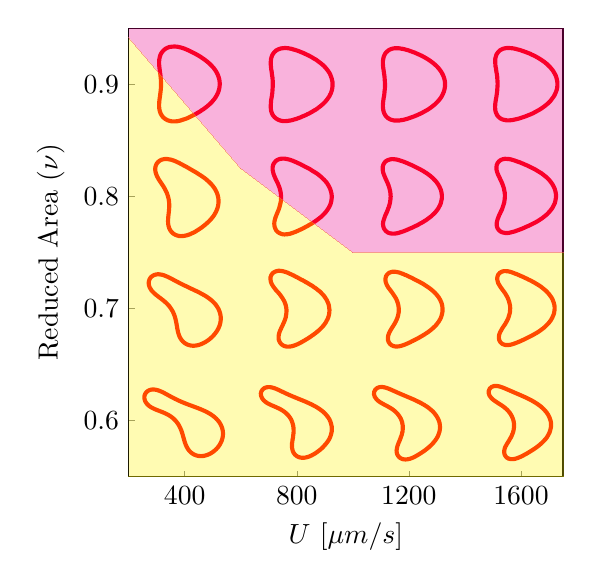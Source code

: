 \begin{tikzpicture}[scale=1.0]

\pgfmathsetlengthmacro\MajorTickLength{
      \pgfkeysvalueof{/pgfplots/major tick length} * 0.5
    }

\begin{axis}[
  major tick length=\MajorTickLength,
  compat=newest,
  axis equal image,
  xmin = 2,
  xmax = 33,
  ymin = -2,
  ymax = 30,
  xtick = {6,14,22,30},
  xticklabels = {$400$,$800$,$1200$,$1600$},
%  xlabel = {Flow Velocity ($U$) [$\mu m/s$]},
  xlabel = {$U$ [$\mu m/s$]},
  ytick = {2,10,18,26},
  yticklabels = {$0.6$,$0.7$,$0.8$,$0.9$},
  ylabel = {Reduced Area ($\nu$)},
  ylabel near ticks,
  xtick pos = left,
  ytick pos = left,
]

% RA = 0.60,flow rate = 400
\addplot[red,line width=1.5pt] coordinates{
(8.275e+00,-1.206e-02)
(8.31e+00,2.531e-02)
(8.344e+00,6.467e-02)
(8.379e+00,1.071e-01)
(8.415e+00,1.534e-01)
(8.451e+00,2.047e-01)
(8.489e+00,2.616e-01)
(8.527e+00,3.249e-01)
(8.565e+00,3.951e-01)
(8.602e+00,4.727e-01)
(8.637e+00,5.58e-01)
(8.668e+00,6.513e-01)
(8.695e+00,7.526e-01)
(8.715e+00,8.616e-01)
(8.727e+00,9.779e-01)
(8.728e+00,1.101e+00)
(8.718e+00,1.229e+00)
(8.695e+00,1.361e+00)
(8.658e+00,1.495e+00)
(8.605e+00,1.629e+00)
(8.537e+00,1.762e+00)
(8.455e+00,1.891e+00)
(8.358e+00,2.015e+00)
(8.248e+00,2.132e+00)
(8.127e+00,2.243e+00)
(7.995e+00,2.347e+00)
(7.854e+00,2.443e+00)
(7.706e+00,2.532e+00)
(7.552e+00,2.615e+00)
(7.394e+00,2.691e+00)
(7.231e+00,2.763e+00)
(7.067e+00,2.832e+00)
(6.901e+00,2.897e+00)
(6.734e+00,2.96e+00)
(6.566e+00,3.022e+00)
(6.4e+00,3.083e+00)
(6.235e+00,3.145e+00)
(6.072e+00,3.208e+00)
(5.912e+00,3.272e+00)
(5.755e+00,3.338e+00)
(5.602e+00,3.406e+00)
(5.452e+00,3.476e+00)
(5.308e+00,3.546e+00)
(5.168e+00,3.618e+00)
(5.032e+00,3.69e+00)
(4.901e+00,3.761e+00)
(4.775e+00,3.83e+00)
(4.653e+00,3.897e+00)
(4.535e+00,3.961e+00)
(4.42e+00,4.019e+00)
(4.309e+00,4.071e+00)
(4.201e+00,4.116e+00)
(4.097e+00,4.153e+00)
(3.996e+00,4.182e+00)
(3.899e+00,4.201e+00)
(3.808e+00,4.211e+00)
(3.722e+00,4.213e+00)
(3.642e+00,4.207e+00)
(3.57e+00,4.194e+00)
(3.504e+00,4.175e+00)
(3.446e+00,4.151e+00)
(3.394e+00,4.124e+00)
(3.348e+00,4.095e+00)
(3.307e+00,4.062e+00)
(3.27e+00,4.027e+00)
(3.236e+00,3.989e+00)
(3.206e+00,3.947e+00)
(3.178e+00,3.899e+00)
(3.154e+00,3.846e+00)
(3.135e+00,3.786e+00)
(3.122e+00,3.719e+00)
(3.118e+00,3.645e+00)
(3.123e+00,3.566e+00)
(3.141e+00,3.481e+00)
(3.171e+00,3.394e+00)
(3.216e+00,3.307e+00)
(3.275e+00,3.221e+00)
(3.349e+00,3.138e+00)
(3.435e+00,3.059e+00)
(3.534e+00,2.986e+00)
(3.644e+00,2.919e+00)
(3.763e+00,2.857e+00)
(3.889e+00,2.8e+00)
(4.023e+00,2.746e+00)
(4.162e+00,2.692e+00)
(4.305e+00,2.637e+00)
(4.451e+00,2.579e+00)
(4.599e+00,2.515e+00)
(4.747e+00,2.442e+00)
(4.893e+00,2.36e+00)
(5.034e+00,2.265e+00)
(5.17e+00,2.158e+00)
(5.297e+00,2.038e+00)
(5.413e+00,1.906e+00)
(5.517e+00,1.762e+00)
(5.609e+00,1.61e+00)
(5.688e+00,1.45e+00)
(5.756e+00,1.284e+00)
(5.814e+00,1.116e+00)
(5.864e+00,9.459e-01)
(5.911e+00,7.76e-01)
(5.958e+00,6.077e-01)
(6.008e+00,4.426e-01)
(6.066e+00,2.823e-01)
(6.134e+00,1.291e-01)
(6.215e+00,-1.419e-02)
(6.309e+00,-1.445e-01)
(6.417e+00,-2.588e-01)
(6.537e+00,-3.546e-01)
(6.665e+00,-4.303e-01)
(6.798e+00,-4.854e-01)
(6.933e+00,-5.21e-01)
(7.065e+00,-5.386e-01)
(7.194e+00,-5.409e-01)
(7.316e+00,-5.303e-01)
(7.431e+00,-5.094e-01)
(7.538e+00,-4.807e-01)
(7.637e+00,-4.462e-01)
(7.728e+00,-4.077e-01)
(7.81e+00,-3.668e-01)
(7.885e+00,-3.246e-01)
(7.953e+00,-2.822e-01)
(8.014e+00,-2.404e-01)
(8.068e+00,-1.995e-01)
(8.117e+00,-1.6e-01)
(8.162e+00,-1.218e-01)
(8.202e+00,-8.482e-02)
(8.24e+00,-4.847e-02)
(8.275e+00,-1.206e-02)
};

% RA = 0.70,flow rate = 400
\addplot[red,line width=1.5pt] coordinates{
(7.421e+00,7.572e+00)
(7.476e+00,7.603e+00)
(7.53e+00,7.636e+00)
(7.584e+00,7.671e+00)
(7.64e+00,7.71e+00)
(7.698e+00,7.752e+00)
(7.758e+00,7.798e+00)
(7.819e+00,7.848e+00)
(7.883e+00,7.904e+00)
(7.948e+00,7.964e+00)
(8.015e+00,8.031e+00)
(8.082e+00,8.104e+00)
(8.15e+00,8.184e+00)
(8.217e+00,8.272e+00)
(8.283e+00,8.366e+00)
(8.345e+00,8.469e+00)
(8.404e+00,8.58e+00)
(8.457e+00,8.699e+00)
(8.501e+00,8.826e+00)
(8.537e+00,8.96e+00)
(8.56e+00,9.101e+00)
(8.571e+00,9.248e+00)
(8.567e+00,9.399e+00)
(8.546e+00,9.551e+00)
(8.509e+00,9.704e+00)
(8.456e+00,9.854e+00)
(8.386e+00,1.0e+01)
(8.302e+00,1.014e+01)
(8.204e+00,1.028e+01)
(8.094e+00,1.04e+01)
(7.975e+00,1.052e+01)
(7.847e+00,1.063e+01)
(7.712e+00,1.073e+01)
(7.572e+00,1.083e+01)
(7.429e+00,1.092e+01)
(7.283e+00,1.1e+01)
(7.136e+00,1.108e+01)
(6.988e+00,1.116e+01)
(6.841e+00,1.123e+01)
(6.695e+00,1.13e+01)
(6.55e+00,1.137e+01)
(6.408e+00,1.143e+01)
(6.269e+00,1.15e+01)
(6.132e+00,1.157e+01)
(6.0e+00,1.163e+01)
(5.871e+00,1.169e+01)
(5.747e+00,1.175e+01)
(5.627e+00,1.181e+01)
(5.512e+00,1.188e+01)
(5.401e+00,1.193e+01)
(5.295e+00,1.199e+01)
(5.193e+00,1.204e+01)
(5.096e+00,1.21e+01)
(5.003e+00,1.214e+01)
(4.914e+00,1.219e+01)
(4.829e+00,1.223e+01)
(4.748e+00,1.227e+01)
(4.671e+00,1.23e+01)
(4.597e+00,1.233e+01)
(4.526e+00,1.236e+01)
(4.458e+00,1.238e+01)
(4.393e+00,1.24e+01)
(4.329e+00,1.241e+01)
(4.267e+00,1.242e+01)
(4.205e+00,1.243e+01)
(4.143e+00,1.244e+01)
(4.079e+00,1.244e+01)
(4.014e+00,1.243e+01)
(3.947e+00,1.242e+01)
(3.878e+00,1.24e+01)
(3.807e+00,1.238e+01)
(3.735e+00,1.234e+01)
(3.665e+00,1.23e+01)
(3.598e+00,1.224e+01)
(3.538e+00,1.217e+01)
(3.487e+00,1.208e+01)
(3.451e+00,1.198e+01)
(3.431e+00,1.188e+01)
(3.431e+00,1.176e+01)
(3.451e+00,1.164e+01)
(3.49e+00,1.152e+01)
(3.549e+00,1.141e+01)
(3.624e+00,1.129e+01)
(3.714e+00,1.119e+01)
(3.815e+00,1.109e+01)
(3.925e+00,1.099e+01)
(4.043e+00,1.09e+01)
(4.166e+00,1.08e+01)
(4.291e+00,1.071e+01)
(4.418e+00,1.061e+01)
(4.543e+00,1.051e+01)
(4.666e+00,1.04e+01)
(4.784e+00,1.028e+01)
(4.894e+00,1.016e+01)
(4.996e+00,1.002e+01)
(5.087e+00,9.88e+00)
(5.167e+00,9.731e+00)
(5.235e+00,9.576e+00)
(5.292e+00,9.416e+00)
(5.338e+00,9.254e+00)
(5.375e+00,9.091e+00)
(5.406e+00,8.928e+00)
(5.434e+00,8.766e+00)
(5.461e+00,8.607e+00)
(5.49e+00,8.45e+00)
(5.525e+00,8.296e+00)
(5.568e+00,8.149e+00)
(5.622e+00,8.008e+00)
(5.688e+00,7.877e+00)
(5.766e+00,7.757e+00)
(5.856e+00,7.651e+00)
(5.955e+00,7.56e+00)
(6.062e+00,7.486e+00)
(6.173e+00,7.428e+00)
(6.286e+00,7.386e+00)
(6.397e+00,7.358e+00)
(6.506e+00,7.342e+00)
(6.611e+00,7.338e+00)
(6.711e+00,7.341e+00)
(6.804e+00,7.352e+00)
(6.892e+00,7.367e+00)
(6.974e+00,7.387e+00)
(7.051e+00,7.409e+00)
(7.122e+00,7.433e+00)
(7.188e+00,7.459e+00)
(7.251e+00,7.486e+00)
(7.31e+00,7.513e+00)
(7.366e+00,7.542e+00)
(7.421e+00,7.572e+00)
};

% RA = 0.80,flow rate = 400
\addplot[red,line width=1.5pt] coordinates{
(7.655e+00,1.615e+01)
(7.708e+00,1.62e+01)
(7.761e+00,1.625e+01)
(7.813e+00,1.631e+01)
(7.866e+00,1.636e+01)
(7.918e+00,1.643e+01)
(7.971e+00,1.649e+01)
(8.023e+00,1.656e+01)
(8.076e+00,1.663e+01)
(8.127e+00,1.671e+01)
(8.178e+00,1.68e+01)
(8.226e+00,1.689e+01)
(8.271e+00,1.699e+01)
(8.312e+00,1.709e+01)
(8.348e+00,1.72e+01)
(8.377e+00,1.732e+01)
(8.398e+00,1.744e+01)
(8.409e+00,1.757e+01)
(8.41e+00,1.77e+01)
(8.4e+00,1.784e+01)
(8.376e+00,1.798e+01)
(8.34e+00,1.812e+01)
(8.29e+00,1.826e+01)
(8.228e+00,1.839e+01)
(8.154e+00,1.853e+01)
(8.068e+00,1.865e+01)
(7.972e+00,1.878e+01)
(7.867e+00,1.89e+01)
(7.753e+00,1.901e+01)
(7.633e+00,1.912e+01)
(7.508e+00,1.923e+01)
(7.378e+00,1.933e+01)
(7.245e+00,1.942e+01)
(7.109e+00,1.951e+01)
(6.972e+00,1.96e+01)
(6.833e+00,1.969e+01)
(6.694e+00,1.977e+01)
(6.556e+00,1.985e+01)
(6.418e+00,1.993e+01)
(6.281e+00,2.001e+01)
(6.145e+00,2.009e+01)
(6.012e+00,2.016e+01)
(5.88e+00,2.023e+01)
(5.75e+00,2.03e+01)
(5.622e+00,2.037e+01)
(5.496e+00,2.043e+01)
(5.372e+00,2.049e+01)
(5.249e+00,2.054e+01)
(5.128e+00,2.058e+01)
(5.008e+00,2.062e+01)
(4.89e+00,2.064e+01)
(4.775e+00,2.066e+01)
(4.663e+00,2.067e+01)
(4.556e+00,2.066e+01)
(4.454e+00,2.064e+01)
(4.359e+00,2.062e+01)
(4.272e+00,2.058e+01)
(4.194e+00,2.053e+01)
(4.126e+00,2.048e+01)
(4.067e+00,2.042e+01)
(4.018e+00,2.036e+01)
(3.977e+00,2.029e+01)
(3.946e+00,2.022e+01)
(3.922e+00,2.015e+01)
(3.905e+00,2.008e+01)
(3.896e+00,2.001e+01)
(3.894e+00,1.993e+01)
(3.898e+00,1.986e+01)
(3.908e+00,1.978e+01)
(3.925e+00,1.97e+01)
(3.948e+00,1.962e+01)
(3.978e+00,1.954e+01)
(4.014e+00,1.945e+01)
(4.056e+00,1.937e+01)
(4.103e+00,1.928e+01)
(4.156e+00,1.919e+01)
(4.214e+00,1.91e+01)
(4.275e+00,1.901e+01)
(4.34e+00,1.891e+01)
(4.406e+00,1.881e+01)
(4.474e+00,1.871e+01)
(4.541e+00,1.86e+01)
(4.606e+00,1.848e+01)
(4.667e+00,1.836e+01)
(4.724e+00,1.823e+01)
(4.774e+00,1.809e+01)
(4.816e+00,1.795e+01)
(4.85e+00,1.781e+01)
(4.874e+00,1.766e+01)
(4.888e+00,1.75e+01)
(4.892e+00,1.734e+01)
(4.888e+00,1.718e+01)
(4.877e+00,1.702e+01)
(4.861e+00,1.686e+01)
(4.842e+00,1.67e+01)
(4.825e+00,1.654e+01)
(4.812e+00,1.638e+01)
(4.808e+00,1.621e+01)
(4.816e+00,1.605e+01)
(4.843e+00,1.589e+01)
(4.891e+00,1.573e+01)
(4.961e+00,1.559e+01)
(5.054e+00,1.546e+01)
(5.168e+00,1.535e+01)
(5.299e+00,1.527e+01)
(5.439e+00,1.521e+01)
(5.585e+00,1.517e+01)
(5.732e+00,1.516e+01)
(5.876e+00,1.517e+01)
(6.015e+00,1.519e+01)
(6.148e+00,1.522e+01)
(6.275e+00,1.526e+01)
(6.395e+00,1.53e+01)
(6.51e+00,1.536e+01)
(6.618e+00,1.541e+01)
(6.721e+00,1.546e+01)
(6.818e+00,1.552e+01)
(6.91e+00,1.558e+01)
(6.997e+00,1.563e+01)
(7.079e+00,1.569e+01)
(7.157e+00,1.574e+01)
(7.23e+00,1.579e+01)
(7.3e+00,1.585e+01)
(7.366e+00,1.59e+01)
(7.428e+00,1.595e+01)
(7.488e+00,1.6e+01)
(7.546e+00,1.605e+01)
(7.601e+00,1.61e+01)
(7.655e+00,1.615e+01)
};

% RA = 0.90,flow rate = 400
\addplot[red,line width=1.5pt] coordinates{
(4.23e+00,2.405e+01)
(4.26e+00,2.396e+01)
(4.297e+00,2.388e+01)
(4.341e+00,2.38e+01)
(4.393e+00,2.373e+01)
(4.454e+00,2.365e+01)
(4.522e+00,2.359e+01)
(4.599e+00,2.353e+01)
(4.684e+00,2.348e+01)
(4.776e+00,2.343e+01)
(4.875e+00,2.34e+01)
(4.979e+00,2.337e+01)
(5.089e+00,2.335e+01)
(5.203e+00,2.335e+01)
(5.32e+00,2.335e+01)
(5.439e+00,2.336e+01)
(5.56e+00,2.338e+01)
(5.683e+00,2.341e+01)
(5.807e+00,2.345e+01)
(5.931e+00,2.349e+01)
(6.057e+00,2.353e+01)
(6.183e+00,2.358e+01)
(6.31e+00,2.364e+01)
(6.438e+00,2.37e+01)
(6.566e+00,2.377e+01)
(6.694e+00,2.383e+01)
(6.822e+00,2.39e+01)
(6.95e+00,2.398e+01)
(7.077e+00,2.405e+01)
(7.204e+00,2.414e+01)
(7.328e+00,2.422e+01)
(7.451e+00,2.431e+01)
(7.571e+00,2.44e+01)
(7.687e+00,2.45e+01)
(7.799e+00,2.46e+01)
(7.906e+00,2.47e+01)
(8.007e+00,2.482e+01)
(8.101e+00,2.493e+01)
(8.187e+00,2.505e+01)
(8.264e+00,2.518e+01)
(8.331e+00,2.53e+01)
(8.387e+00,2.543e+01)
(8.432e+00,2.557e+01)
(8.465e+00,2.57e+01)
(8.486e+00,2.584e+01)
(8.496e+00,2.597e+01)
(8.495e+00,2.61e+01)
(8.483e+00,2.623e+01)
(8.461e+00,2.636e+01)
(8.431e+00,2.647e+01)
(8.393e+00,2.659e+01)
(8.349e+00,2.67e+01)
(8.3e+00,2.68e+01)
(8.246e+00,2.69e+01)
(8.188e+00,2.699e+01)
(8.128e+00,2.707e+01)
(8.066e+00,2.716e+01)
(8.002e+00,2.723e+01)
(7.937e+00,2.73e+01)
(7.871e+00,2.737e+01)
(7.804e+00,2.744e+01)
(7.736e+00,2.75e+01)
(7.668e+00,2.756e+01)
(7.598e+00,2.762e+01)
(7.528e+00,2.767e+01)
(7.457e+00,2.773e+01)
(7.384e+00,2.778e+01)
(7.31e+00,2.783e+01)
(7.234e+00,2.788e+01)
(7.155e+00,2.794e+01)
(7.075e+00,2.799e+01)
(6.992e+00,2.804e+01)
(6.906e+00,2.809e+01)
(6.817e+00,2.814e+01)
(6.725e+00,2.819e+01)
(6.63e+00,2.824e+01)
(6.532e+00,2.829e+01)
(6.43e+00,2.834e+01)
(6.324e+00,2.839e+01)
(6.215e+00,2.844e+01)
(6.102e+00,2.849e+01)
(5.984e+00,2.854e+01)
(5.863e+00,2.858e+01)
(5.737e+00,2.862e+01)
(5.607e+00,2.865e+01)
(5.473e+00,2.868e+01)
(5.335e+00,2.869e+01)
(5.195e+00,2.869e+01)
(5.052e+00,2.868e+01)
(4.91e+00,2.866e+01)
(4.772e+00,2.861e+01)
(4.641e+00,2.854e+01)
(4.521e+00,2.845e+01)
(4.417e+00,2.834e+01)
(4.33e+00,2.822e+01)
(4.263e+00,2.809e+01)
(4.216e+00,2.794e+01)
(4.186e+00,2.779e+01)
(4.171e+00,2.764e+01)
(4.169e+00,2.749e+01)
(4.177e+00,2.734e+01)
(4.191e+00,2.72e+01)
(4.21e+00,2.705e+01)
(4.23e+00,2.69e+01)
(4.25e+00,2.676e+01)
(4.268e+00,2.662e+01)
(4.283e+00,2.648e+01)
(4.295e+00,2.634e+01)
(4.303e+00,2.62e+01)
(4.307e+00,2.607e+01)
(4.306e+00,2.594e+01)
(4.302e+00,2.581e+01)
(4.294e+00,2.568e+01)
(4.283e+00,2.556e+01)
(4.27e+00,2.544e+01)
(4.256e+00,2.533e+01)
(4.24e+00,2.521e+01)
(4.225e+00,2.51e+01)
(4.21e+00,2.5e+01)
(4.197e+00,2.489e+01)
(4.185e+00,2.479e+01)
(4.177e+00,2.469e+01)
(4.171e+00,2.459e+01)
(4.169e+00,2.45e+01)
(4.171e+00,2.441e+01)
(4.178e+00,2.431e+01)
(4.189e+00,2.422e+01)
(4.207e+00,2.413e+01)
(4.23e+00,2.405e+01)
};

% RA = 0.60,flow rate = 800
\addplot[red,line width=1.5pt] coordinates{
(1.362e+01,3.755e+00)
(1.357e+01,3.776e+00)
(1.353e+01,3.796e+00)
(1.347e+01,3.818e+00)
(1.342e+01,3.842e+00)
(1.336e+01,3.868e+00)
(1.33e+01,3.896e+00)
(1.323e+01,3.927e+00)
(1.316e+01,3.961e+00)
(1.308e+01,3.998e+00)
(1.3e+01,4.037e+00)
(1.291e+01,4.08e+00)
(1.282e+01,4.125e+00)
(1.272e+01,4.172e+00)
(1.261e+01,4.22e+00)
(1.25e+01,4.268e+00)
(1.238e+01,4.312e+00)
(1.225e+01,4.351e+00)
(1.211e+01,4.378e+00)
(1.197e+01,4.385e+00)
(1.182e+01,4.366e+00)
(1.168e+01,4.31e+00)
(1.156e+01,4.212e+00)
(1.147e+01,4.077e+00)
(1.143e+01,3.917e+00)
(1.145e+01,3.751e+00)
(1.152e+01,3.595e+00)
(1.162e+01,3.456e+00)
(1.175e+01,3.339e+00)
(1.189e+01,3.24e+00)
(1.205e+01,3.156e+00)
(1.221e+01,3.082e+00)
(1.238e+01,3.012e+00)
(1.254e+01,2.941e+00)
(1.27e+01,2.867e+00)
(1.286e+01,2.785e+00)
(1.301e+01,2.694e+00)
(1.315e+01,2.592e+00)
(1.328e+01,2.478e+00)
(1.34e+01,2.354e+00)
(1.35e+01,2.22e+00)
(1.359e+01,2.079e+00)
(1.365e+01,1.933e+00)
(1.37e+01,1.784e+00)
(1.374e+01,1.635e+00)
(1.376e+01,1.487e+00)
(1.377e+01,1.343e+00)
(1.377e+01,1.204e+00)
(1.376e+01,1.07e+00)
(1.374e+01,9.426e-01)
(1.373e+01,8.21e-01)
(1.371e+01,7.054e-01)
(1.369e+01,5.958e-01)
(1.368e+01,4.921e-01)
(1.366e+01,3.943e-01)
(1.366e+01,3.024e-01)
(1.365e+01,2.165e-01)
(1.365e+01,1.367e-01)
(1.366e+01,6.303e-02)
(1.367e+01,-4.617e-03)
(1.368e+01,-6.652e-02)
(1.37e+01,-1.232e-01)
(1.371e+01,-1.753e-01)
(1.373e+01,-2.238e-01)
(1.375e+01,-2.697e-01)
(1.378e+01,-3.14e-01)
(1.381e+01,-3.578e-01)
(1.384e+01,-4.013e-01)
(1.388e+01,-4.448e-01)
(1.393e+01,-4.877e-01)
(1.398e+01,-5.293e-01)
(1.404e+01,-5.682e-01)
(1.411e+01,-6.026e-01)
(1.42e+01,-6.307e-01)
(1.429e+01,-6.506e-01)
(1.438e+01,-6.609e-01)
(1.449e+01,-6.601e-01)
(1.46e+01,-6.478e-01)
(1.471e+01,-6.236e-01)
(1.483e+01,-5.878e-01)
(1.495e+01,-5.41e-01)
(1.507e+01,-4.84e-01)
(1.519e+01,-4.174e-01)
(1.532e+01,-3.42e-01)
(1.544e+01,-2.583e-01)
(1.556e+01,-1.665e-01)
(1.569e+01,-6.7e-02)
(1.581e+01,4.049e-02)
(1.592e+01,1.562e-01)
(1.603e+01,2.805e-01)
(1.614e+01,4.138e-01)
(1.624e+01,5.564e-01)
(1.633e+01,7.083e-01)
(1.64e+01,8.692e-01)
(1.645e+01,1.038e+00)
(1.649e+01,1.213e+00)
(1.65e+01,1.391e+00)
(1.649e+01,1.569e+00)
(1.645e+01,1.744e+00)
(1.64e+01,1.913e+00)
(1.633e+01,2.072e+00)
(1.624e+01,2.222e+00)
(1.613e+01,2.36e+00)
(1.602e+01,2.487e+00)
(1.59e+01,2.603e+00)
(1.577e+01,2.708e+00)
(1.564e+01,2.803e+00)
(1.551e+01,2.891e+00)
(1.538e+01,2.97e+00)
(1.525e+01,3.043e+00)
(1.512e+01,3.11e+00)
(1.5e+01,3.171e+00)
(1.488e+01,3.228e+00)
(1.476e+01,3.281e+00)
(1.465e+01,3.33e+00)
(1.454e+01,3.376e+00)
(1.444e+01,3.419e+00)
(1.434e+01,3.458e+00)
(1.425e+01,3.496e+00)
(1.416e+01,3.53e+00)
(1.408e+01,3.563e+00)
(1.401e+01,3.593e+00)
(1.394e+01,3.621e+00)
(1.388e+01,3.647e+00)
(1.382e+01,3.671e+00)
(1.377e+01,3.694e+00)
(1.371e+01,3.715e+00)
(1.367e+01,3.735e+00)
(1.362e+01,3.755e+00)
};

% RA = 0.70,flow rate = 800
\addplot[red,line width=1.5pt] coordinates{
(1.27e+01,7.901e+00)
(1.27e+01,7.839e+00)
(1.271e+01,7.776e+00)
(1.273e+01,7.713e+00)
(1.276e+01,7.65e+00)
(1.279e+01,7.586e+00)
(1.283e+01,7.523e+00)
(1.288e+01,7.463e+00)
(1.294e+01,7.408e+00)
(1.302e+01,7.359e+00)
(1.31e+01,7.319e+00)
(1.32e+01,7.291e+00)
(1.33e+01,7.274e+00)
(1.341e+01,7.271e+00)
(1.353e+01,7.281e+00)
(1.365e+01,7.303e+00)
(1.377e+01,7.337e+00)
(1.389e+01,7.38e+00)
(1.402e+01,7.432e+00)
(1.414e+01,7.491e+00)
(1.427e+01,7.556e+00)
(1.44e+01,7.626e+00)
(1.453e+01,7.701e+00)
(1.466e+01,7.78e+00)
(1.48e+01,7.863e+00)
(1.493e+01,7.95e+00)
(1.506e+01,8.041e+00)
(1.52e+01,8.136e+00)
(1.533e+01,8.235e+00)
(1.546e+01,8.34e+00)
(1.559e+01,8.451e+00)
(1.571e+01,8.567e+00)
(1.583e+01,8.691e+00)
(1.594e+01,8.821e+00)
(1.604e+01,8.958e+00)
(1.612e+01,9.103e+00)
(1.62e+01,9.253e+00)
(1.626e+01,9.409e+00)
(1.63e+01,9.568e+00)
(1.632e+01,9.728e+00)
(1.633e+01,9.888e+00)
(1.631e+01,1.004e+01)
(1.629e+01,1.02e+01)
(1.625e+01,1.034e+01)
(1.619e+01,1.048e+01)
(1.613e+01,1.061e+01)
(1.605e+01,1.073e+01)
(1.598e+01,1.084e+01)
(1.59e+01,1.094e+01)
(1.581e+01,1.103e+01)
(1.573e+01,1.112e+01)
(1.565e+01,1.12e+01)
(1.556e+01,1.127e+01)
(1.548e+01,1.133e+01)
(1.54e+01,1.14e+01)
(1.533e+01,1.145e+01)
(1.525e+01,1.15e+01)
(1.518e+01,1.155e+01)
(1.512e+01,1.16e+01)
(1.505e+01,1.164e+01)
(1.499e+01,1.167e+01)
(1.494e+01,1.171e+01)
(1.488e+01,1.174e+01)
(1.482e+01,1.178e+01)
(1.477e+01,1.181e+01)
(1.472e+01,1.184e+01)
(1.466e+01,1.187e+01)
(1.46e+01,1.19e+01)
(1.454e+01,1.194e+01)
(1.448e+01,1.197e+01)
(1.442e+01,1.201e+01)
(1.435e+01,1.204e+01)
(1.427e+01,1.208e+01)
(1.419e+01,1.213e+01)
(1.411e+01,1.217e+01)
(1.402e+01,1.222e+01)
(1.393e+01,1.226e+01)
(1.383e+01,1.232e+01)
(1.373e+01,1.237e+01)
(1.362e+01,1.242e+01)
(1.351e+01,1.247e+01)
(1.339e+01,1.253e+01)
(1.326e+01,1.258e+01)
(1.313e+01,1.262e+01)
(1.299e+01,1.266e+01)
(1.285e+01,1.268e+01)
(1.27e+01,1.269e+01)
(1.254e+01,1.266e+01)
(1.24e+01,1.26e+01)
(1.227e+01,1.251e+01)
(1.218e+01,1.238e+01)
(1.212e+01,1.222e+01)
(1.212e+01,1.206e+01)
(1.215e+01,1.189e+01)
(1.221e+01,1.174e+01)
(1.23e+01,1.159e+01)
(1.24e+01,1.145e+01)
(1.25e+01,1.132e+01)
(1.262e+01,1.119e+01)
(1.273e+01,1.107e+01)
(1.283e+01,1.094e+01)
(1.293e+01,1.08e+01)
(1.302e+01,1.066e+01)
(1.31e+01,1.052e+01)
(1.316e+01,1.037e+01)
(1.321e+01,1.022e+01)
(1.324e+01,1.007e+01)
(1.326e+01,9.924e+00)
(1.326e+01,9.777e+00)
(1.325e+01,9.634e+00)
(1.323e+01,9.496e+00)
(1.321e+01,9.365e+00)
(1.317e+01,9.24e+00)
(1.313e+01,9.121e+00)
(1.308e+01,9.01e+00)
(1.303e+01,8.904e+00)
(1.299e+01,8.804e+00)
(1.294e+01,8.71e+00)
(1.29e+01,8.62e+00)
(1.286e+01,8.534e+00)
(1.282e+01,8.453e+00)
(1.279e+01,8.374e+00)
(1.276e+01,8.3e+00)
(1.274e+01,8.228e+00)
(1.272e+01,8.159e+00)
(1.271e+01,8.092e+00)
(1.27e+01,8.027e+00)
(1.27e+01,7.964e+00)
(1.27e+01,7.901e+00)
};

% RA = 0.80,flow rate = 800
\addplot[red,line width=1.5pt] coordinates{
(1.384e+01,1.544e+01)
(1.391e+01,1.547e+01)
(1.398e+01,1.55e+01)
(1.405e+01,1.553e+01)
(1.412e+01,1.556e+01)
(1.419e+01,1.56e+01)
(1.427e+01,1.563e+01)
(1.435e+01,1.567e+01)
(1.443e+01,1.571e+01)
(1.451e+01,1.575e+01)
(1.46e+01,1.58e+01)
(1.469e+01,1.585e+01)
(1.479e+01,1.59e+01)
(1.488e+01,1.596e+01)
(1.498e+01,1.601e+01)
(1.509e+01,1.608e+01)
(1.519e+01,1.614e+01)
(1.53e+01,1.621e+01)
(1.541e+01,1.629e+01)
(1.552e+01,1.637e+01)
(1.563e+01,1.646e+01)
(1.575e+01,1.655e+01)
(1.585e+01,1.665e+01)
(1.596e+01,1.676e+01)
(1.606e+01,1.687e+01)
(1.615e+01,1.699e+01)
(1.624e+01,1.712e+01)
(1.632e+01,1.726e+01)
(1.639e+01,1.741e+01)
(1.644e+01,1.757e+01)
(1.647e+01,1.772e+01)
(1.649e+01,1.789e+01)
(1.649e+01,1.805e+01)
(1.647e+01,1.821e+01)
(1.643e+01,1.837e+01)
(1.638e+01,1.853e+01)
(1.631e+01,1.868e+01)
(1.623e+01,1.882e+01)
(1.615e+01,1.895e+01)
(1.605e+01,1.907e+01)
(1.594e+01,1.919e+01)
(1.583e+01,1.929e+01)
(1.572e+01,1.94e+01)
(1.561e+01,1.949e+01)
(1.55e+01,1.958e+01)
(1.538e+01,1.966e+01)
(1.527e+01,1.973e+01)
(1.515e+01,1.98e+01)
(1.504e+01,1.987e+01)
(1.494e+01,1.994e+01)
(1.483e+01,2.0e+01)
(1.473e+01,2.005e+01)
(1.463e+01,2.01e+01)
(1.453e+01,2.015e+01)
(1.444e+01,2.02e+01)
(1.435e+01,2.024e+01)
(1.427e+01,2.029e+01)
(1.419e+01,2.033e+01)
(1.411e+01,2.036e+01)
(1.403e+01,2.04e+01)
(1.396e+01,2.043e+01)
(1.389e+01,2.046e+01)
(1.382e+01,2.049e+01)
(1.375e+01,2.052e+01)
(1.368e+01,2.055e+01)
(1.361e+01,2.057e+01)
(1.354e+01,2.06e+01)
(1.347e+01,2.062e+01)
(1.339e+01,2.064e+01)
(1.331e+01,2.066e+01)
(1.323e+01,2.067e+01)
(1.315e+01,2.069e+01)
(1.306e+01,2.069e+01)
(1.296e+01,2.069e+01)
(1.286e+01,2.068e+01)
(1.276e+01,2.066e+01)
(1.266e+01,2.062e+01)
(1.256e+01,2.057e+01)
(1.248e+01,2.05e+01)
(1.24e+01,2.04e+01)
(1.233e+01,2.03e+01)
(1.229e+01,2.017e+01)
(1.227e+01,2.004e+01)
(1.227e+01,1.99e+01)
(1.23e+01,1.977e+01)
(1.233e+01,1.963e+01)
(1.238e+01,1.949e+01)
(1.244e+01,1.935e+01)
(1.25e+01,1.921e+01)
(1.257e+01,1.907e+01)
(1.264e+01,1.893e+01)
(1.27e+01,1.878e+01)
(1.276e+01,1.863e+01)
(1.28e+01,1.848e+01)
(1.284e+01,1.832e+01)
(1.286e+01,1.816e+01)
(1.288e+01,1.799e+01)
(1.287e+01,1.783e+01)
(1.286e+01,1.766e+01)
(1.283e+01,1.75e+01)
(1.279e+01,1.735e+01)
(1.275e+01,1.719e+01)
(1.27e+01,1.704e+01)
(1.264e+01,1.69e+01)
(1.258e+01,1.675e+01)
(1.252e+01,1.661e+01)
(1.247e+01,1.647e+01)
(1.243e+01,1.633e+01)
(1.24e+01,1.619e+01)
(1.239e+01,1.605e+01)
(1.24e+01,1.591e+01)
(1.243e+01,1.578e+01)
(1.248e+01,1.566e+01)
(1.254e+01,1.555e+01)
(1.263e+01,1.546e+01)
(1.272e+01,1.54e+01)
(1.282e+01,1.535e+01)
(1.292e+01,1.531e+01)
(1.302e+01,1.529e+01)
(1.312e+01,1.528e+01)
(1.322e+01,1.529e+01)
(1.331e+01,1.529e+01)
(1.339e+01,1.531e+01)
(1.348e+01,1.532e+01)
(1.355e+01,1.534e+01)
(1.363e+01,1.537e+01)
(1.37e+01,1.539e+01)
(1.377e+01,1.542e+01)
(1.384e+01,1.544e+01)
};

% RA = 0.90,flow rate = 800
\addplot[red,line width=1.5pt] coordinates{
(1.233e+01,2.821e+01)
(1.228e+01,2.814e+01)
(1.224e+01,2.806e+01)
(1.221e+01,2.798e+01)
(1.218e+01,2.789e+01)
(1.216e+01,2.78e+01)
(1.215e+01,2.77e+01)
(1.214e+01,2.761e+01)
(1.214e+01,2.751e+01)
(1.214e+01,2.74e+01)
(1.215e+01,2.73e+01)
(1.216e+01,2.719e+01)
(1.217e+01,2.708e+01)
(1.219e+01,2.697e+01)
(1.221e+01,2.685e+01)
(1.222e+01,2.673e+01)
(1.224e+01,2.661e+01)
(1.226e+01,2.649e+01)
(1.227e+01,2.636e+01)
(1.228e+01,2.623e+01)
(1.228e+01,2.61e+01)
(1.228e+01,2.596e+01)
(1.228e+01,2.582e+01)
(1.227e+01,2.568e+01)
(1.226e+01,2.554e+01)
(1.225e+01,2.539e+01)
(1.223e+01,2.525e+01)
(1.221e+01,2.51e+01)
(1.218e+01,2.495e+01)
(1.216e+01,2.481e+01)
(1.215e+01,2.466e+01)
(1.214e+01,2.45e+01)
(1.214e+01,2.435e+01)
(1.215e+01,2.42e+01)
(1.218e+01,2.405e+01)
(1.223e+01,2.391e+01)
(1.23e+01,2.378e+01)
(1.24e+01,2.366e+01)
(1.251e+01,2.356e+01)
(1.263e+01,2.349e+01)
(1.276e+01,2.343e+01)
(1.29e+01,2.339e+01)
(1.304e+01,2.337e+01)
(1.318e+01,2.337e+01)
(1.331e+01,2.338e+01)
(1.345e+01,2.34e+01)
(1.358e+01,2.342e+01)
(1.37e+01,2.345e+01)
(1.382e+01,2.349e+01)
(1.394e+01,2.352e+01)
(1.405e+01,2.356e+01)
(1.416e+01,2.36e+01)
(1.427e+01,2.364e+01)
(1.437e+01,2.369e+01)
(1.447e+01,2.373e+01)
(1.457e+01,2.377e+01)
(1.466e+01,2.381e+01)
(1.475e+01,2.386e+01)
(1.484e+01,2.39e+01)
(1.492e+01,2.394e+01)
(1.5e+01,2.399e+01)
(1.508e+01,2.403e+01)
(1.516e+01,2.408e+01)
(1.524e+01,2.413e+01)
(1.532e+01,2.417e+01)
(1.539e+01,2.422e+01)
(1.547e+01,2.427e+01)
(1.554e+01,2.433e+01)
(1.561e+01,2.438e+01)
(1.569e+01,2.444e+01)
(1.576e+01,2.45e+01)
(1.583e+01,2.456e+01)
(1.591e+01,2.463e+01)
(1.598e+01,2.47e+01)
(1.605e+01,2.478e+01)
(1.612e+01,2.486e+01)
(1.619e+01,2.495e+01)
(1.625e+01,2.504e+01)
(1.632e+01,2.514e+01)
(1.637e+01,2.525e+01)
(1.643e+01,2.536e+01)
(1.647e+01,2.548e+01)
(1.651e+01,2.56e+01)
(1.653e+01,2.573e+01)
(1.655e+01,2.586e+01)
(1.655e+01,2.6e+01)
(1.655e+01,2.614e+01)
(1.652e+01,2.627e+01)
(1.649e+01,2.641e+01)
(1.644e+01,2.655e+01)
(1.639e+01,2.668e+01)
(1.632e+01,2.682e+01)
(1.624e+01,2.694e+01)
(1.615e+01,2.706e+01)
(1.605e+01,2.718e+01)
(1.595e+01,2.729e+01)
(1.584e+01,2.739e+01)
(1.572e+01,2.749e+01)
(1.56e+01,2.758e+01)
(1.548e+01,2.767e+01)
(1.536e+01,2.776e+01)
(1.523e+01,2.783e+01)
(1.51e+01,2.791e+01)
(1.498e+01,2.798e+01)
(1.485e+01,2.805e+01)
(1.472e+01,2.811e+01)
(1.459e+01,2.817e+01)
(1.447e+01,2.823e+01)
(1.434e+01,2.828e+01)
(1.422e+01,2.833e+01)
(1.409e+01,2.838e+01)
(1.397e+01,2.842e+01)
(1.385e+01,2.846e+01)
(1.373e+01,2.849e+01)
(1.362e+01,2.853e+01)
(1.35e+01,2.855e+01)
(1.339e+01,2.857e+01)
(1.328e+01,2.858e+01)
(1.317e+01,2.859e+01)
(1.307e+01,2.858e+01)
(1.297e+01,2.857e+01)
(1.287e+01,2.856e+01)
(1.278e+01,2.853e+01)
(1.269e+01,2.85e+01)
(1.26e+01,2.845e+01)
(1.252e+01,2.841e+01)
(1.246e+01,2.835e+01)
(1.239e+01,2.829e+01)
(1.233e+01,2.821e+01)
};

% RA = 0.60,flow rate = 1200
\addplot[red,line width=1.5pt] coordinates{
(2.306e+01,3.129e+00)
(2.302e+01,3.155e+00)
(2.297e+01,3.181e+00)
(2.293e+01,3.208e+00)
(2.288e+01,3.236e+00)
(2.282e+01,3.266e+00)
(2.276e+01,3.297e+00)
(2.269e+01,3.331e+00)
(2.262e+01,3.366e+00)
(2.254e+01,3.403e+00)
(2.246e+01,3.442e+00)
(2.237e+01,3.484e+00)
(2.228e+01,3.526e+00)
(2.217e+01,3.571e+00)
(2.207e+01,3.617e+00)
(2.195e+01,3.665e+00)
(2.183e+01,3.716e+00)
(2.171e+01,3.768e+00)
(2.158e+01,3.822e+00)
(2.145e+01,3.878e+00)
(2.131e+01,3.938e+00)
(2.117e+01,3.999e+00)
(2.103e+01,4.063e+00)
(2.088e+01,4.129e+00)
(2.073e+01,4.196e+00)
(2.058e+01,4.261e+00)
(2.042e+01,4.32e+00)
(2.025e+01,4.368e+00)
(2.008e+01,4.393e+00)
(1.99e+01,4.382e+00)
(1.974e+01,4.321e+00)
(1.96e+01,4.206e+00)
(1.952e+01,4.046e+00)
(1.951e+01,3.869e+00)
(1.956e+01,3.699e+00)
(1.966e+01,3.55e+00)
(1.978e+01,3.425e+00)
(1.992e+01,3.319e+00)
(2.007e+01,3.228e+00)
(2.022e+01,3.147e+00)
(2.037e+01,3.069e+00)
(2.051e+01,2.991e+00)
(2.065e+01,2.911e+00)
(2.079e+01,2.827e+00)
(2.091e+01,2.737e+00)
(2.103e+01,2.642e+00)
(2.113e+01,2.542e+00)
(2.122e+01,2.438e+00)
(2.13e+01,2.33e+00)
(2.137e+01,2.221e+00)
(2.143e+01,2.112e+00)
(2.147e+01,2.005e+00)
(2.151e+01,1.899e+00)
(2.153e+01,1.798e+00)
(2.155e+01,1.7e+00)
(2.156e+01,1.609e+00)
(2.156e+01,1.523e+00)
(2.156e+01,1.443e+00)
(2.156e+01,1.369e+00)
(2.155e+01,1.301e+00)
(2.155e+01,1.239e+00)
(2.154e+01,1.181e+00)
(2.152e+01,1.127e+00)
(2.151e+01,1.076e+00)
(2.15e+01,1.027e+00)
(2.149e+01,9.78e-01)
(2.147e+01,9.28e-01)
(2.145e+01,8.758e-01)
(2.143e+01,8.206e-01)
(2.141e+01,7.614e-01)
(2.139e+01,6.978e-01)
(2.136e+01,6.294e-01)
(2.133e+01,5.558e-01)
(2.13e+01,4.765e-01)
(2.126e+01,3.913e-01)
(2.123e+01,2.997e-01)
(2.119e+01,2.009e-01)
(2.116e+01,9.444e-02)
(2.114e+01,-2.011e-02)
(2.112e+01,-1.424e-01)
(2.113e+01,-2.706e-01)
(2.116e+01,-4.004e-01)
(2.123e+01,-5.244e-01)
(2.132e+01,-6.325e-01)
(2.145e+01,-7.15e-01)
(2.159e+01,-7.654e-01)
(2.175e+01,-7.823e-01)
(2.191e+01,-7.692e-01)
(2.207e+01,-7.316e-01)
(2.223e+01,-6.753e-01)
(2.238e+01,-6.052e-01)
(2.253e+01,-5.251e-01)
(2.268e+01,-4.375e-01)
(2.283e+01,-3.44e-01)
(2.298e+01,-2.453e-01)
(2.313e+01,-1.419e-01)
(2.327e+01,-3.364e-02)
(2.341e+01,7.97e-02)
(2.354e+01,1.986e-01)
(2.367e+01,3.234e-01)
(2.378e+01,4.545e-01)
(2.389e+01,5.922e-01)
(2.399e+01,7.362e-01)
(2.407e+01,8.861e-01)
(2.413e+01,1.041e+00)
(2.418e+01,1.198e+00)
(2.421e+01,1.357e+00)
(2.422e+01,1.514e+00)
(2.421e+01,1.667e+00)
(2.419e+01,1.814e+00)
(2.415e+01,1.953e+00)
(2.41e+01,2.083e+00)
(2.404e+01,2.204e+00)
(2.397e+01,2.314e+00)
(2.39e+01,2.415e+00)
(2.383e+01,2.506e+00)
(2.376e+01,2.589e+00)
(2.369e+01,2.664e+00)
(2.361e+01,2.732e+00)
(2.354e+01,2.792e+00)
(2.348e+01,2.846e+00)
(2.341e+01,2.895e+00)
(2.336e+01,2.939e+00)
(2.33e+01,2.978e+00)
(2.325e+01,3.014e+00)
(2.32e+01,3.046e+00)
(2.315e+01,3.075e+00)
(2.311e+01,3.103e+00)
(2.306e+01,3.129e+00)
};

% RA = 0.70,flow rate = 1200
\addplot[red,line width=1.5pt] coordinates{
(2.26e+01,7.85e+00)
(2.266e+01,7.88e+00)
(2.272e+01,7.911e+00)
(2.277e+01,7.943e+00)
(2.283e+01,7.976e+00)
(2.289e+01,8.012e+00)
(2.296e+01,8.05e+00)
(2.303e+01,8.091e+00)
(2.31e+01,8.135e+00)
(2.317e+01,8.183e+00)
(2.325e+01,8.235e+00)
(2.334e+01,8.292e+00)
(2.342e+01,8.353e+00)
(2.351e+01,8.419e+00)
(2.36e+01,8.491e+00)
(2.369e+01,8.569e+00)
(2.378e+01,8.654e+00)
(2.388e+01,8.746e+00)
(2.397e+01,8.846e+00)
(2.405e+01,8.955e+00)
(2.414e+01,9.072e+00)
(2.421e+01,9.198e+00)
(2.428e+01,9.334e+00)
(2.433e+01,9.478e+00)
(2.437e+01,9.63e+00)
(2.44e+01,9.788e+00)
(2.44e+01,9.95e+00)
(2.439e+01,1.011e+01)
(2.436e+01,1.028e+01)
(2.431e+01,1.044e+01)
(2.424e+01,1.059e+01)
(2.416e+01,1.074e+01)
(2.406e+01,1.088e+01)
(2.395e+01,1.101e+01)
(2.384e+01,1.113e+01)
(2.371e+01,1.125e+01)
(2.358e+01,1.136e+01)
(2.345e+01,1.146e+01)
(2.332e+01,1.155e+01)
(2.318e+01,1.164e+01)
(2.305e+01,1.173e+01)
(2.291e+01,1.181e+01)
(2.278e+01,1.188e+01)
(2.264e+01,1.195e+01)
(2.251e+01,1.202e+01)
(2.238e+01,1.208e+01)
(2.226e+01,1.215e+01)
(2.214e+01,1.221e+01)
(2.202e+01,1.226e+01)
(2.191e+01,1.232e+01)
(2.18e+01,1.237e+01)
(2.169e+01,1.241e+01)
(2.159e+01,1.246e+01)
(2.149e+01,1.249e+01)
(2.14e+01,1.253e+01)
(2.131e+01,1.256e+01)
(2.122e+01,1.258e+01)
(2.114e+01,1.26e+01)
(2.106e+01,1.261e+01)
(2.099e+01,1.262e+01)
(2.092e+01,1.262e+01)
(2.085e+01,1.262e+01)
(2.078e+01,1.261e+01)
(2.072e+01,1.259e+01)
(2.066e+01,1.257e+01)
(2.061e+01,1.255e+01)
(2.055e+01,1.251e+01)
(2.05e+01,1.247e+01)
(2.045e+01,1.242e+01)
(2.041e+01,1.237e+01)
(2.037e+01,1.23e+01)
(2.035e+01,1.223e+01)
(2.033e+01,1.214e+01)
(2.032e+01,1.206e+01)
(2.033e+01,1.196e+01)
(2.035e+01,1.186e+01)
(2.039e+01,1.176e+01)
(2.043e+01,1.166e+01)
(2.049e+01,1.156e+01)
(2.055e+01,1.146e+01)
(2.063e+01,1.136e+01)
(2.071e+01,1.125e+01)
(2.079e+01,1.115e+01)
(2.087e+01,1.103e+01)
(2.095e+01,1.091e+01)
(2.103e+01,1.079e+01)
(2.11e+01,1.066e+01)
(2.116e+01,1.052e+01)
(2.121e+01,1.037e+01)
(2.125e+01,1.021e+01)
(2.127e+01,1.005e+01)
(2.128e+01,9.886e+00)
(2.127e+01,9.72e+00)
(2.124e+01,9.554e+00)
(2.12e+01,9.391e+00)
(2.114e+01,9.232e+00)
(2.107e+01,9.077e+00)
(2.099e+01,8.928e+00)
(2.09e+01,8.782e+00)
(2.081e+01,8.639e+00)
(2.072e+01,8.497e+00)
(2.064e+01,8.353e+00)
(2.057e+01,8.204e+00)
(2.052e+01,8.05e+00)
(2.05e+01,7.891e+00)
(2.051e+01,7.735e+00)
(2.056e+01,7.59e+00)
(2.065e+01,7.466e+00)
(2.076e+01,7.373e+00)
(2.089e+01,7.314e+00)
(2.103e+01,7.285e+00)
(2.116e+01,7.281e+00)
(2.129e+01,7.294e+00)
(2.141e+01,7.32e+00)
(2.153e+01,7.354e+00)
(2.164e+01,7.391e+00)
(2.174e+01,7.432e+00)
(2.184e+01,7.472e+00)
(2.193e+01,7.513e+00)
(2.202e+01,7.553e+00)
(2.21e+01,7.591e+00)
(2.217e+01,7.628e+00)
(2.224e+01,7.663e+00)
(2.231e+01,7.697e+00)
(2.237e+01,7.73e+00)
(2.244e+01,7.761e+00)
(2.249e+01,7.791e+00)
(2.255e+01,7.821e+00)
(2.26e+01,7.85e+00)
};

% RA = 0.80,flow rate = 1200
\addplot[red,line width=1.5pt] coordinates{
(2.069e+01,1.785e+01)
(2.068e+01,1.777e+01)
(2.067e+01,1.77e+01)
(2.066e+01,1.762e+01)
(2.065e+01,1.755e+01)
(2.063e+01,1.747e+01)
(2.061e+01,1.739e+01)
(2.058e+01,1.73e+01)
(2.056e+01,1.722e+01)
(2.052e+01,1.713e+01)
(2.049e+01,1.704e+01)
(2.045e+01,1.694e+01)
(2.041e+01,1.684e+01)
(2.036e+01,1.674e+01)
(2.031e+01,1.663e+01)
(2.027e+01,1.652e+01)
(2.023e+01,1.64e+01)
(2.019e+01,1.628e+01)
(2.016e+01,1.615e+01)
(2.015e+01,1.601e+01)
(2.017e+01,1.587e+01)
(2.021e+01,1.573e+01)
(2.028e+01,1.561e+01)
(2.038e+01,1.55e+01)
(2.051e+01,1.541e+01)
(2.066e+01,1.536e+01)
(2.081e+01,1.534e+01)
(2.097e+01,1.534e+01)
(2.113e+01,1.536e+01)
(2.129e+01,1.54e+01)
(2.144e+01,1.545e+01)
(2.16e+01,1.55e+01)
(2.175e+01,1.556e+01)
(2.19e+01,1.562e+01)
(2.205e+01,1.569e+01)
(2.22e+01,1.575e+01)
(2.235e+01,1.582e+01)
(2.249e+01,1.589e+01)
(2.264e+01,1.596e+01)
(2.277e+01,1.604e+01)
(2.291e+01,1.611e+01)
(2.304e+01,1.619e+01)
(2.317e+01,1.627e+01)
(2.329e+01,1.635e+01)
(2.341e+01,1.644e+01)
(2.352e+01,1.652e+01)
(2.363e+01,1.661e+01)
(2.372e+01,1.67e+01)
(2.382e+01,1.679e+01)
(2.39e+01,1.688e+01)
(2.398e+01,1.698e+01)
(2.405e+01,1.707e+01)
(2.411e+01,1.716e+01)
(2.416e+01,1.726e+01)
(2.421e+01,1.735e+01)
(2.425e+01,1.744e+01)
(2.428e+01,1.753e+01)
(2.43e+01,1.762e+01)
(2.432e+01,1.77e+01)
(2.434e+01,1.778e+01)
(2.435e+01,1.786e+01)
(2.435e+01,1.794e+01)
(2.435e+01,1.802e+01)
(2.435e+01,1.809e+01)
(2.434e+01,1.817e+01)
(2.433e+01,1.824e+01)
(2.432e+01,1.831e+01)
(2.43e+01,1.839e+01)
(2.428e+01,1.846e+01)
(2.425e+01,1.854e+01)
(2.421e+01,1.861e+01)
(2.418e+01,1.869e+01)
(2.413e+01,1.877e+01)
(2.409e+01,1.885e+01)
(2.403e+01,1.893e+01)
(2.397e+01,1.902e+01)
(2.39e+01,1.91e+01)
(2.382e+01,1.918e+01)
(2.374e+01,1.927e+01)
(2.365e+01,1.935e+01)
(2.356e+01,1.943e+01)
(2.346e+01,1.951e+01)
(2.335e+01,1.959e+01)
(2.324e+01,1.967e+01)
(2.312e+01,1.974e+01)
(2.3e+01,1.982e+01)
(2.287e+01,1.989e+01)
(2.274e+01,1.996e+01)
(2.26e+01,2.003e+01)
(2.246e+01,2.01e+01)
(2.232e+01,2.017e+01)
(2.218e+01,2.024e+01)
(2.203e+01,2.03e+01)
(2.188e+01,2.037e+01)
(2.173e+01,2.043e+01)
(2.158e+01,2.049e+01)
(2.142e+01,2.054e+01)
(2.127e+01,2.059e+01)
(2.111e+01,2.063e+01)
(2.095e+01,2.065e+01)
(2.079e+01,2.066e+01)
(2.063e+01,2.063e+01)
(2.048e+01,2.058e+01)
(2.034e+01,2.05e+01)
(2.024e+01,2.038e+01)
(2.017e+01,2.025e+01)
(2.013e+01,2.01e+01)
(2.013e+01,1.996e+01)
(2.014e+01,1.981e+01)
(2.017e+01,1.968e+01)
(2.022e+01,1.954e+01)
(2.027e+01,1.942e+01)
(2.032e+01,1.93e+01)
(2.037e+01,1.919e+01)
(2.042e+01,1.908e+01)
(2.047e+01,1.897e+01)
(2.051e+01,1.887e+01)
(2.055e+01,1.877e+01)
(2.058e+01,1.867e+01)
(2.061e+01,1.858e+01)
(2.063e+01,1.849e+01)
(2.065e+01,1.84e+01)
(2.067e+01,1.831e+01)
(2.068e+01,1.823e+01)
(2.069e+01,1.815e+01)
(2.069e+01,1.807e+01)
(2.07e+01,1.799e+01)
(2.069e+01,1.792e+01)
(2.069e+01,1.785e+01)
};

% RA = 0.90,flow rate = 1200
\addplot[red,line width=1.5pt] coordinates{
(2.136e+01,2.856e+01)
(2.127e+01,2.857e+01)
(2.119e+01,2.857e+01)
(2.109e+01,2.857e+01)
(2.1e+01,2.857e+01)
(2.091e+01,2.856e+01)
(2.082e+01,2.854e+01)
(2.072e+01,2.851e+01)
(2.063e+01,2.847e+01)
(2.054e+01,2.842e+01)
(2.046e+01,2.835e+01)
(2.038e+01,2.828e+01)
(2.031e+01,2.819e+01)
(2.026e+01,2.809e+01)
(2.021e+01,2.799e+01)
(2.018e+01,2.787e+01)
(2.016e+01,2.775e+01)
(2.014e+01,2.762e+01)
(2.014e+01,2.749e+01)
(2.015e+01,2.736e+01)
(2.016e+01,2.723e+01)
(2.018e+01,2.709e+01)
(2.02e+01,2.696e+01)
(2.022e+01,2.682e+01)
(2.024e+01,2.668e+01)
(2.026e+01,2.653e+01)
(2.027e+01,2.639e+01)
(2.028e+01,2.624e+01)
(2.029e+01,2.609e+01)
(2.029e+01,2.594e+01)
(2.029e+01,2.579e+01)
(2.028e+01,2.564e+01)
(2.026e+01,2.549e+01)
(2.025e+01,2.534e+01)
(2.023e+01,2.519e+01)
(2.02e+01,2.504e+01)
(2.018e+01,2.489e+01)
(2.016e+01,2.474e+01)
(2.015e+01,2.46e+01)
(2.014e+01,2.445e+01)
(2.015e+01,2.431e+01)
(2.017e+01,2.416e+01)
(2.02e+01,2.403e+01)
(2.025e+01,2.39e+01)
(2.032e+01,2.378e+01)
(2.04e+01,2.368e+01)
(2.05e+01,2.359e+01)
(2.061e+01,2.352e+01)
(2.072e+01,2.347e+01)
(2.084e+01,2.344e+01)
(2.096e+01,2.341e+01)
(2.108e+01,2.341e+01)
(2.119e+01,2.341e+01)
(2.13e+01,2.341e+01)
(2.141e+01,2.343e+01)
(2.151e+01,2.345e+01)
(2.161e+01,2.346e+01)
(2.171e+01,2.349e+01)
(2.18e+01,2.351e+01)
(2.19e+01,2.354e+01)
(2.199e+01,2.357e+01)
(2.207e+01,2.36e+01)
(2.216e+01,2.363e+01)
(2.224e+01,2.366e+01)
(2.233e+01,2.369e+01)
(2.241e+01,2.372e+01)
(2.249e+01,2.376e+01)
(2.258e+01,2.379e+01)
(2.266e+01,2.383e+01)
(2.275e+01,2.387e+01)
(2.283e+01,2.391e+01)
(2.292e+01,2.395e+01)
(2.301e+01,2.4e+01)
(2.31e+01,2.405e+01)
(2.319e+01,2.41e+01)
(2.328e+01,2.415e+01)
(2.338e+01,2.421e+01)
(2.347e+01,2.427e+01)
(2.357e+01,2.434e+01)
(2.366e+01,2.441e+01)
(2.376e+01,2.449e+01)
(2.386e+01,2.457e+01)
(2.395e+01,2.466e+01)
(2.404e+01,2.475e+01)
(2.413e+01,2.485e+01)
(2.422e+01,2.496e+01)
(2.43e+01,2.507e+01)
(2.437e+01,2.519e+01)
(2.443e+01,2.532e+01)
(2.449e+01,2.546e+01)
(2.453e+01,2.559e+01)
(2.456e+01,2.574e+01)
(2.458e+01,2.589e+01)
(2.458e+01,2.604e+01)
(2.457e+01,2.619e+01)
(2.454e+01,2.634e+01)
(2.45e+01,2.648e+01)
(2.445e+01,2.662e+01)
(2.438e+01,2.676e+01)
(2.431e+01,2.689e+01)
(2.422e+01,2.701e+01)
(2.413e+01,2.713e+01)
(2.403e+01,2.724e+01)
(2.393e+01,2.734e+01)
(2.382e+01,2.744e+01)
(2.371e+01,2.753e+01)
(2.36e+01,2.761e+01)
(2.348e+01,2.77e+01)
(2.337e+01,2.777e+01)
(2.326e+01,2.784e+01)
(2.314e+01,2.791e+01)
(2.303e+01,2.797e+01)
(2.292e+01,2.803e+01)
(2.281e+01,2.808e+01)
(2.27e+01,2.813e+01)
(2.259e+01,2.818e+01)
(2.249e+01,2.822e+01)
(2.239e+01,2.827e+01)
(2.228e+01,2.83e+01)
(2.219e+01,2.834e+01)
(2.209e+01,2.837e+01)
(2.2e+01,2.841e+01)
(2.19e+01,2.844e+01)
(2.181e+01,2.846e+01)
(2.172e+01,2.849e+01)
(2.163e+01,2.851e+01)
(2.154e+01,2.853e+01)
(2.145e+01,2.854e+01)
(2.136e+01,2.856e+01)
};

% RA = 0.60,flow rate = 1600
\addplot[red,line width=1.5pt] coordinates{
(3.135e+01,3.051e+00)
(3.131e+01,3.082e+00)
(3.126e+01,3.113e+00)
(3.122e+01,3.145e+00)
(3.117e+01,3.178e+00)
(3.112e+01,3.213e+00)
(3.106e+01,3.251e+00)
(3.1e+01,3.29e+00)
(3.093e+01,3.331e+00)
(3.086e+01,3.374e+00)
(3.078e+01,3.419e+00)
(3.069e+01,3.466e+00)
(3.06e+01,3.514e+00)
(3.05e+01,3.564e+00)
(3.039e+01,3.615e+00)
(3.028e+01,3.668e+00)
(3.016e+01,3.721e+00)
(3.004e+01,3.776e+00)
(2.991e+01,3.832e+00)
(2.978e+01,3.889e+00)
(2.964e+01,3.947e+00)
(2.95e+01,4.008e+00)
(2.936e+01,4.07e+00)
(2.921e+01,4.135e+00)
(2.906e+01,4.2e+00)
(2.89e+01,4.267e+00)
(2.875e+01,4.332e+00)
(2.858e+01,4.392e+00)
(2.842e+01,4.441e+00)
(2.824e+01,4.468e+00)
(2.807e+01,4.458e+00)
(2.79e+01,4.395e+00)
(2.777e+01,4.275e+00)
(2.77e+01,4.111e+00)
(2.77e+01,3.934e+00)
(2.776e+01,3.768e+00)
(2.787e+01,3.624e+00)
(2.799e+01,3.503e+00)
(2.813e+01,3.397e+00)
(2.827e+01,3.303e+00)
(2.841e+01,3.213e+00)
(2.855e+01,3.124e+00)
(2.869e+01,3.034e+00)
(2.881e+01,2.94e+00)
(2.893e+01,2.841e+00)
(2.904e+01,2.738e+00)
(2.913e+01,2.631e+00)
(2.922e+01,2.521e+00)
(2.929e+01,2.408e+00)
(2.935e+01,2.295e+00)
(2.94e+01,2.183e+00)
(2.944e+01,2.072e+00)
(2.947e+01,1.965e+00)
(2.949e+01,1.862e+00)
(2.95e+01,1.764e+00)
(2.95e+01,1.672e+00)
(2.95e+01,1.586e+00)
(2.95e+01,1.506e+00)
(2.949e+01,1.433e+00)
(2.948e+01,1.365e+00)
(2.947e+01,1.303e+00)
(2.946e+01,1.246e+00)
(2.944e+01,1.194e+00)
(2.943e+01,1.143e+00)
(2.941e+01,1.095e+00)
(2.939e+01,1.048e+00)
(2.937e+01,9.989e-01)
(2.935e+01,9.485e-01)
(2.933e+01,8.953e-01)
(2.93e+01,8.387e-01)
(2.927e+01,7.782e-01)
(2.923e+01,7.136e-01)
(2.919e+01,6.447e-01)
(2.915e+01,5.712e-01)
(2.91e+01,4.928e-01)
(2.905e+01,4.092e-01)
(2.899e+01,3.195e-01)
(2.894e+01,2.229e-01)
(2.888e+01,1.18e-01)
(2.884e+01,3.5e-03)
(2.881e+01,-1.211e-01)
(2.88e+01,-2.546e-01)
(2.882e+01,-3.922e-01)
(2.888e+01,-5.238e-01)
(2.897e+01,-6.359e-01)
(2.91e+01,-7.154e-01)
(2.926e+01,-7.562e-01)
(2.942e+01,-7.601e-01)
(2.958e+01,-7.339e-01)
(2.974e+01,-6.858e-01)
(2.99e+01,-6.225e-01)
(3.006e+01,-5.492e-01)
(3.021e+01,-4.691e-01)
(3.037e+01,-3.841e-01)
(3.052e+01,-2.955e-01)
(3.067e+01,-2.035e-01)
(3.082e+01,-1.082e-01)
(3.097e+01,-9.338e-03)
(3.112e+01,9.354e-02)
(3.126e+01,2.009e-01)
(3.139e+01,3.131e-01)
(3.152e+01,4.307e-01)
(3.164e+01,5.539e-01)
(3.176e+01,6.828e-01)
(3.186e+01,8.175e-01)
(3.194e+01,9.572e-01)
(3.202e+01,1.101e+00)
(3.207e+01,1.248e+00)
(3.211e+01,1.396e+00)
(3.214e+01,1.544e+00)
(3.214e+01,1.688e+00)
(3.214e+01,1.827e+00)
(3.212e+01,1.959e+00)
(3.208e+01,2.083e+00)
(3.204e+01,2.199e+00)
(3.199e+01,2.306e+00)
(3.194e+01,2.404e+00)
(3.188e+01,2.493e+00)
(3.183e+01,2.573e+00)
(3.177e+01,2.646e+00)
(3.171e+01,2.711e+00)
(3.166e+01,2.77e+00)
(3.161e+01,2.823e+00)
(3.156e+01,2.87e+00)
(3.151e+01,2.913e+00)
(3.147e+01,2.951e+00)
(3.143e+01,2.987e+00)
(3.139e+01,3.02e+00)
(3.135e+01,3.051e+00)
};

% RA = 0.70,flow rate = 1600
\addplot[red,line width=1.5pt] coordinates{
(2.844e+01,7.774e+00)
(2.846e+01,7.715e+00)
(2.849e+01,7.658e+00)
(2.852e+01,7.603e+00)
(2.857e+01,7.551e+00)
(2.862e+01,7.504e+00)
(2.868e+01,7.462e+00)
(2.876e+01,7.428e+00)
(2.884e+01,7.403e+00)
(2.892e+01,7.388e+00)
(2.902e+01,7.383e+00)
(2.912e+01,7.389e+00)
(2.922e+01,7.404e+00)
(2.933e+01,7.429e+00)
(2.944e+01,7.462e+00)
(2.955e+01,7.501e+00)
(2.967e+01,7.545e+00)
(2.979e+01,7.595e+00)
(2.992e+01,7.648e+00)
(3.004e+01,7.704e+00)
(3.018e+01,7.764e+00)
(3.031e+01,7.827e+00)
(3.044e+01,7.892e+00)
(3.058e+01,7.961e+00)
(3.072e+01,8.033e+00)
(3.086e+01,8.109e+00)
(3.1e+01,8.189e+00)
(3.115e+01,8.274e+00)
(3.129e+01,8.363e+00)
(3.142e+01,8.459e+00)
(3.156e+01,8.56e+00)
(3.169e+01,8.668e+00)
(3.181e+01,8.783e+00)
(3.193e+01,8.905e+00)
(3.204e+01,9.035e+00)
(3.214e+01,9.173e+00)
(3.222e+01,9.317e+00)
(3.229e+01,9.468e+00)
(3.235e+01,9.624e+00)
(3.238e+01,9.782e+00)
(3.24e+01,9.941e+00)
(3.24e+01,1.01e+01)
(3.238e+01,1.025e+01)
(3.234e+01,1.04e+01)
(3.229e+01,1.054e+01)
(3.224e+01,1.067e+01)
(3.217e+01,1.079e+01)
(3.209e+01,1.09e+01)
(3.201e+01,1.101e+01)
(3.193e+01,1.11e+01)
(3.185e+01,1.119e+01)
(3.177e+01,1.127e+01)
(3.168e+01,1.134e+01)
(3.16e+01,1.141e+01)
(3.152e+01,1.147e+01)
(3.145e+01,1.153e+01)
(3.138e+01,1.158e+01)
(3.131e+01,1.163e+01)
(3.124e+01,1.167e+01)
(3.118e+01,1.171e+01)
(3.111e+01,1.175e+01)
(3.106e+01,1.178e+01)
(3.1e+01,1.182e+01)
(3.095e+01,1.185e+01)
(3.089e+01,1.188e+01)
(3.083e+01,1.191e+01)
(3.078e+01,1.194e+01)
(3.072e+01,1.197e+01)
(3.066e+01,1.2e+01)
(3.06e+01,1.203e+01)
(3.053e+01,1.206e+01)
(3.046e+01,1.21e+01)
(3.038e+01,1.214e+01)
(3.03e+01,1.217e+01)
(3.022e+01,1.221e+01)
(3.012e+01,1.226e+01)
(3.003e+01,1.23e+01)
(2.993e+01,1.234e+01)
(2.982e+01,1.239e+01)
(2.971e+01,1.244e+01)
(2.959e+01,1.248e+01)
(2.947e+01,1.253e+01)
(2.934e+01,1.258e+01)
(2.921e+01,1.262e+01)
(2.907e+01,1.265e+01)
(2.893e+01,1.266e+01)
(2.877e+01,1.266e+01)
(2.863e+01,1.262e+01)
(2.849e+01,1.254e+01)
(2.838e+01,1.242e+01)
(2.832e+01,1.227e+01)
(2.83e+01,1.211e+01)
(2.833e+01,1.195e+01)
(2.838e+01,1.179e+01)
(2.847e+01,1.164e+01)
(2.856e+01,1.15e+01)
(2.866e+01,1.136e+01)
(2.876e+01,1.123e+01)
(2.886e+01,1.109e+01)
(2.895e+01,1.094e+01)
(2.903e+01,1.08e+01)
(2.91e+01,1.064e+01)
(2.915e+01,1.049e+01)
(2.919e+01,1.033e+01)
(2.922e+01,1.017e+01)
(2.923e+01,1.002e+01)
(2.922e+01,9.863e+00)
(2.921e+01,9.713e+00)
(2.917e+01,9.568e+00)
(2.913e+01,9.431e+00)
(2.909e+01,9.3e+00)
(2.903e+01,9.177e+00)
(2.897e+01,9.061e+00)
(2.891e+01,8.952e+00)
(2.885e+01,8.85e+00)
(2.878e+01,8.753e+00)
(2.872e+01,8.661e+00)
(2.866e+01,8.572e+00)
(2.861e+01,8.487e+00)
(2.857e+01,8.405e+00)
(2.852e+01,8.326e+00)
(2.849e+01,8.249e+00)
(2.846e+01,8.174e+00)
(2.844e+01,8.102e+00)
(2.843e+01,8.032e+00)
(2.842e+01,7.964e+00)
(2.842e+01,7.899e+00)
(2.843e+01,7.835e+00)
(2.844e+01,7.774e+00)
};

% RA = 0.80,flow rate = 1600
\addplot[red,line width=1.5pt] coordinates{
(3.121e+01,1.98e+01)
(3.114e+01,1.984e+01)
(3.108e+01,1.988e+01)
(3.101e+01,1.992e+01)
(3.094e+01,1.996e+01)
(3.087e+01,1.999e+01)
(3.079e+01,2.003e+01)
(3.071e+01,2.007e+01)
(3.063e+01,2.011e+01)
(3.054e+01,2.015e+01)
(3.045e+01,2.02e+01)
(3.035e+01,2.024e+01)
(3.026e+01,2.028e+01)
(3.015e+01,2.033e+01)
(3.004e+01,2.037e+01)
(2.993e+01,2.042e+01)
(2.981e+01,2.046e+01)
(2.969e+01,2.05e+01)
(2.957e+01,2.055e+01)
(2.943e+01,2.059e+01)
(2.93e+01,2.063e+01)
(2.916e+01,2.066e+01)
(2.901e+01,2.067e+01)
(2.886e+01,2.068e+01)
(2.871e+01,2.065e+01)
(2.857e+01,2.06e+01)
(2.844e+01,2.051e+01)
(2.834e+01,2.039e+01)
(2.827e+01,2.024e+01)
(2.825e+01,2.008e+01)
(2.825e+01,1.992e+01)
(2.829e+01,1.976e+01)
(2.834e+01,1.961e+01)
(2.841e+01,1.946e+01)
(2.848e+01,1.931e+01)
(2.855e+01,1.916e+01)
(2.862e+01,1.901e+01)
(2.868e+01,1.887e+01)
(2.873e+01,1.872e+01)
(2.878e+01,1.857e+01)
(2.881e+01,1.841e+01)
(2.884e+01,1.826e+01)
(2.885e+01,1.811e+01)
(2.885e+01,1.797e+01)
(2.884e+01,1.782e+01)
(2.882e+01,1.768e+01)
(2.88e+01,1.755e+01)
(2.876e+01,1.742e+01)
(2.872e+01,1.73e+01)
(2.868e+01,1.718e+01)
(2.864e+01,1.706e+01)
(2.859e+01,1.696e+01)
(2.854e+01,1.686e+01)
(2.85e+01,1.676e+01)
(2.845e+01,1.667e+01)
(2.841e+01,1.657e+01)
(2.838e+01,1.649e+01)
(2.834e+01,1.64e+01)
(2.832e+01,1.632e+01)
(2.83e+01,1.624e+01)
(2.828e+01,1.616e+01)
(2.827e+01,1.609e+01)
(2.827e+01,1.601e+01)
(2.827e+01,1.593e+01)
(2.828e+01,1.586e+01)
(2.83e+01,1.579e+01)
(2.833e+01,1.572e+01)
(2.837e+01,1.566e+01)
(2.842e+01,1.559e+01)
(2.848e+01,1.554e+01)
(2.854e+01,1.549e+01)
(2.862e+01,1.545e+01)
(2.87e+01,1.542e+01)
(2.88e+01,1.54e+01)
(2.89e+01,1.538e+01)
(2.9e+01,1.538e+01)
(2.911e+01,1.539e+01)
(2.922e+01,1.541e+01)
(2.933e+01,1.544e+01)
(2.945e+01,1.547e+01)
(2.957e+01,1.55e+01)
(2.969e+01,1.555e+01)
(2.981e+01,1.559e+01)
(2.994e+01,1.564e+01)
(3.007e+01,1.569e+01)
(3.021e+01,1.575e+01)
(3.034e+01,1.581e+01)
(3.048e+01,1.587e+01)
(3.062e+01,1.593e+01)
(3.076e+01,1.6e+01)
(3.09e+01,1.607e+01)
(3.105e+01,1.615e+01)
(3.119e+01,1.623e+01)
(3.133e+01,1.632e+01)
(3.147e+01,1.641e+01)
(3.16e+01,1.651e+01)
(3.173e+01,1.661e+01)
(3.186e+01,1.672e+01)
(3.197e+01,1.684e+01)
(3.208e+01,1.696e+01)
(3.218e+01,1.709e+01)
(3.227e+01,1.722e+01)
(3.234e+01,1.736e+01)
(3.241e+01,1.751e+01)
(3.245e+01,1.766e+01)
(3.248e+01,1.781e+01)
(3.25e+01,1.796e+01)
(3.25e+01,1.81e+01)
(3.248e+01,1.825e+01)
(3.245e+01,1.839e+01)
(3.241e+01,1.852e+01)
(3.236e+01,1.865e+01)
(3.23e+01,1.876e+01)
(3.224e+01,1.887e+01)
(3.217e+01,1.897e+01)
(3.21e+01,1.906e+01)
(3.203e+01,1.915e+01)
(3.195e+01,1.923e+01)
(3.188e+01,1.93e+01)
(3.181e+01,1.937e+01)
(3.174e+01,1.943e+01)
(3.167e+01,1.948e+01)
(3.16e+01,1.954e+01)
(3.153e+01,1.959e+01)
(3.147e+01,1.964e+01)
(3.14e+01,1.968e+01)
(3.134e+01,1.972e+01)
(3.127e+01,1.976e+01)
(3.121e+01,1.98e+01)
};

% RA = 0.90,flow rate = 1600
\addplot[red,line width=1.5pt] coordinates{
(3.008e+01,2.839e+01)
(3.0e+01,2.842e+01)
(2.991e+01,2.845e+01)
(2.982e+01,2.847e+01)
(2.974e+01,2.849e+01)
(2.964e+01,2.852e+01)
(2.955e+01,2.854e+01)
(2.946e+01,2.856e+01)
(2.936e+01,2.857e+01)
(2.925e+01,2.858e+01)
(2.915e+01,2.859e+01)
(2.904e+01,2.859e+01)
(2.893e+01,2.858e+01)
(2.882e+01,2.856e+01)
(2.871e+01,2.853e+01)
(2.86e+01,2.848e+01)
(2.849e+01,2.842e+01)
(2.84e+01,2.833e+01)
(2.832e+01,2.823e+01)
(2.825e+01,2.812e+01)
(2.821e+01,2.799e+01)
(2.817e+01,2.786e+01)
(2.816e+01,2.772e+01)
(2.816e+01,2.758e+01)
(2.817e+01,2.744e+01)
(2.818e+01,2.729e+01)
(2.821e+01,2.715e+01)
(2.823e+01,2.7e+01)
(2.825e+01,2.686e+01)
(2.828e+01,2.671e+01)
(2.83e+01,2.656e+01)
(2.831e+01,2.641e+01)
(2.832e+01,2.626e+01)
(2.833e+01,2.611e+01)
(2.833e+01,2.596e+01)
(2.832e+01,2.581e+01)
(2.831e+01,2.566e+01)
(2.83e+01,2.551e+01)
(2.828e+01,2.536e+01)
(2.826e+01,2.522e+01)
(2.824e+01,2.507e+01)
(2.821e+01,2.493e+01)
(2.819e+01,2.479e+01)
(2.817e+01,2.466e+01)
(2.816e+01,2.452e+01)
(2.815e+01,2.439e+01)
(2.816e+01,2.425e+01)
(2.817e+01,2.413e+01)
(2.82e+01,2.401e+01)
(2.825e+01,2.389e+01)
(2.83e+01,2.379e+01)
(2.838e+01,2.369e+01)
(2.846e+01,2.362e+01)
(2.855e+01,2.355e+01)
(2.865e+01,2.35e+01)
(2.875e+01,2.347e+01)
(2.885e+01,2.345e+01)
(2.894e+01,2.343e+01)
(2.904e+01,2.342e+01)
(2.914e+01,2.342e+01)
(2.923e+01,2.343e+01)
(2.932e+01,2.344e+01)
(2.941e+01,2.345e+01)
(2.95e+01,2.347e+01)
(2.959e+01,2.349e+01)
(2.968e+01,2.351e+01)
(2.976e+01,2.353e+01)
(2.985e+01,2.355e+01)
(2.994e+01,2.358e+01)
(3.003e+01,2.361e+01)
(3.012e+01,2.364e+01)
(3.021e+01,2.367e+01)
(3.03e+01,2.37e+01)
(3.04e+01,2.374e+01)
(3.05e+01,2.378e+01)
(3.06e+01,2.382e+01)
(3.07e+01,2.386e+01)
(3.081e+01,2.391e+01)
(3.091e+01,2.396e+01)
(3.102e+01,2.402e+01)
(3.113e+01,2.408e+01)
(3.124e+01,2.414e+01)
(3.136e+01,2.421e+01)
(3.147e+01,2.428e+01)
(3.158e+01,2.436e+01)
(3.169e+01,2.444e+01)
(3.18e+01,2.453e+01)
(3.191e+01,2.462e+01)
(3.201e+01,2.472e+01)
(3.211e+01,2.482e+01)
(3.22e+01,2.494e+01)
(3.229e+01,2.506e+01)
(3.237e+01,2.518e+01)
(3.244e+01,2.532e+01)
(3.25e+01,2.546e+01)
(3.255e+01,2.56e+01)
(3.258e+01,2.575e+01)
(3.26e+01,2.59e+01)
(3.26e+01,2.605e+01)
(3.259e+01,2.62e+01)
(3.256e+01,2.635e+01)
(3.252e+01,2.65e+01)
(3.247e+01,2.664e+01)
(3.24e+01,2.677e+01)
(3.233e+01,2.689e+01)
(3.225e+01,2.701e+01)
(3.216e+01,2.712e+01)
(3.207e+01,2.723e+01)
(3.197e+01,2.732e+01)
(3.188e+01,2.742e+01)
(3.178e+01,2.75e+01)
(3.167e+01,2.759e+01)
(3.157e+01,2.766e+01)
(3.147e+01,2.773e+01)
(3.136e+01,2.78e+01)
(3.126e+01,2.786e+01)
(3.116e+01,2.792e+01)
(3.107e+01,2.797e+01)
(3.097e+01,2.802e+01)
(3.087e+01,2.807e+01)
(3.078e+01,2.811e+01)
(3.069e+01,2.816e+01)
(3.06e+01,2.82e+01)
(3.051e+01,2.823e+01)
(3.042e+01,2.827e+01)
(3.034e+01,2.83e+01)
(3.025e+01,2.833e+01)
(3.017e+01,2.836e+01)
(3.008e+01,2.839e+01)
};

\addplot[fill,yellow,line width=0pt, opacity=0.3] coordinates{
  (0,31.667)
  (10,20)
  (18,14)
  (33,14)
  (33,-2)
  (0,-2)
  (0,31.667)
};

\addplot[fill,magenta,line width=0pt, opacity=0.3] coordinates{
  (0,31.667)
  (10,20)
  (18,14)
  (33,14)
  (33,32)
  (0,32)
  (0,31.667)
};

\end{axis}


\end{tikzpicture}


